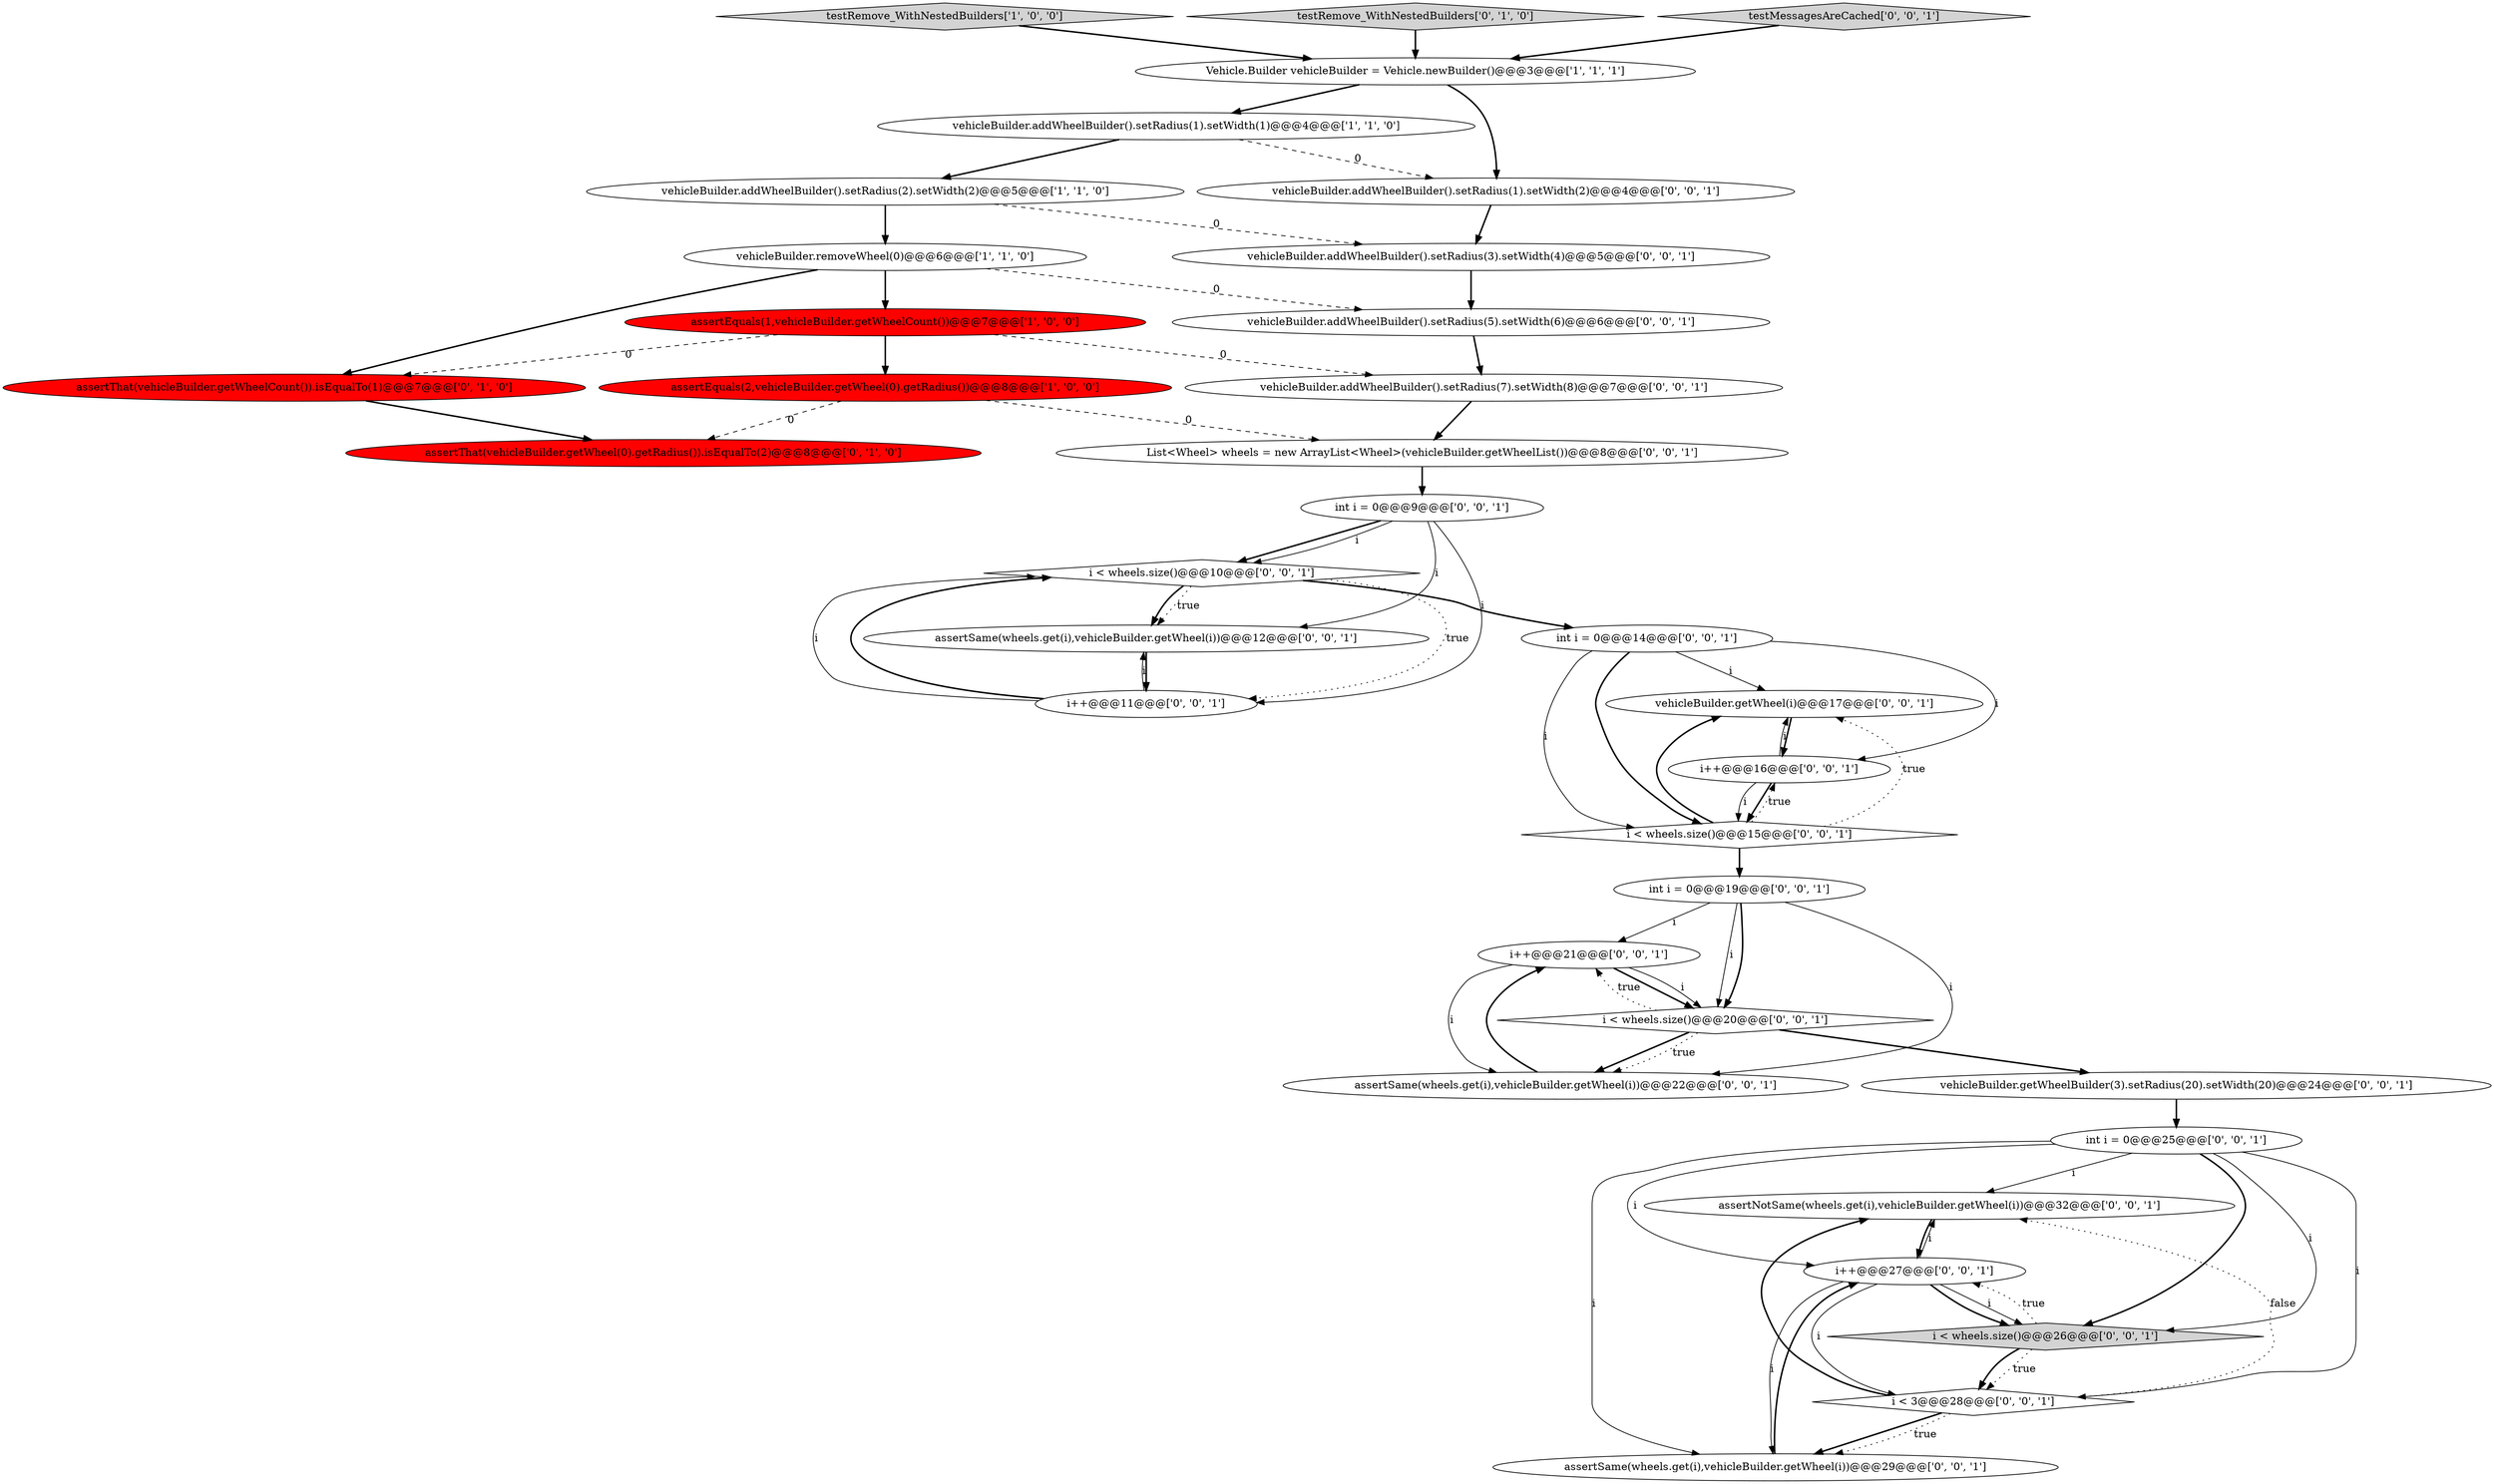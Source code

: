 digraph {
15 [style = filled, label = "int i = 0@@@14@@@['0', '0', '1']", fillcolor = white, shape = ellipse image = "AAA0AAABBB3BBB"];
12 [style = filled, label = "int i = 0@@@25@@@['0', '0', '1']", fillcolor = white, shape = ellipse image = "AAA0AAABBB3BBB"];
5 [style = filled, label = "assertEquals(1,vehicleBuilder.getWheelCount())@@@7@@@['1', '0', '0']", fillcolor = red, shape = ellipse image = "AAA1AAABBB1BBB"];
30 [style = filled, label = "assertSame(wheels.get(i),vehicleBuilder.getWheel(i))@@@12@@@['0', '0', '1']", fillcolor = white, shape = ellipse image = "AAA0AAABBB3BBB"];
23 [style = filled, label = "i++@@@21@@@['0', '0', '1']", fillcolor = white, shape = ellipse image = "AAA0AAABBB3BBB"];
27 [style = filled, label = "vehicleBuilder.addWheelBuilder().setRadius(5).setWidth(6)@@@6@@@['0', '0', '1']", fillcolor = white, shape = ellipse image = "AAA0AAABBB3BBB"];
4 [style = filled, label = "vehicleBuilder.addWheelBuilder().setRadius(1).setWidth(1)@@@4@@@['1', '1', '0']", fillcolor = white, shape = ellipse image = "AAA0AAABBB1BBB"];
16 [style = filled, label = "List<Wheel> wheels = new ArrayList<Wheel>(vehicleBuilder.getWheelList())@@@8@@@['0', '0', '1']", fillcolor = white, shape = ellipse image = "AAA0AAABBB3BBB"];
25 [style = filled, label = "vehicleBuilder.getWheel(i)@@@17@@@['0', '0', '1']", fillcolor = white, shape = ellipse image = "AAA0AAABBB3BBB"];
22 [style = filled, label = "assertNotSame(wheels.get(i),vehicleBuilder.getWheel(i))@@@32@@@['0', '0', '1']", fillcolor = white, shape = ellipse image = "AAA0AAABBB3BBB"];
2 [style = filled, label = "Vehicle.Builder vehicleBuilder = Vehicle.newBuilder()@@@3@@@['1', '1', '1']", fillcolor = white, shape = ellipse image = "AAA0AAABBB1BBB"];
13 [style = filled, label = "i < wheels.size()@@@26@@@['0', '0', '1']", fillcolor = lightgray, shape = diamond image = "AAA0AAABBB3BBB"];
34 [style = filled, label = "i < 3@@@28@@@['0', '0', '1']", fillcolor = white, shape = diamond image = "AAA0AAABBB3BBB"];
26 [style = filled, label = "vehicleBuilder.addWheelBuilder().setRadius(7).setWidth(8)@@@7@@@['0', '0', '1']", fillcolor = white, shape = ellipse image = "AAA0AAABBB3BBB"];
24 [style = filled, label = "i < wheels.size()@@@10@@@['0', '0', '1']", fillcolor = white, shape = diamond image = "AAA0AAABBB3BBB"];
28 [style = filled, label = "vehicleBuilder.addWheelBuilder().setRadius(3).setWidth(4)@@@5@@@['0', '0', '1']", fillcolor = white, shape = ellipse image = "AAA0AAABBB3BBB"];
17 [style = filled, label = "vehicleBuilder.addWheelBuilder().setRadius(1).setWidth(2)@@@4@@@['0', '0', '1']", fillcolor = white, shape = ellipse image = "AAA0AAABBB3BBB"];
8 [style = filled, label = "assertThat(vehicleBuilder.getWheel(0).getRadius()).isEqualTo(2)@@@8@@@['0', '1', '0']", fillcolor = red, shape = ellipse image = "AAA1AAABBB2BBB"];
32 [style = filled, label = "i++@@@16@@@['0', '0', '1']", fillcolor = white, shape = ellipse image = "AAA0AAABBB3BBB"];
3 [style = filled, label = "assertEquals(2,vehicleBuilder.getWheel(0).getRadius())@@@8@@@['1', '0', '0']", fillcolor = red, shape = ellipse image = "AAA1AAABBB1BBB"];
20 [style = filled, label = "assertSame(wheels.get(i),vehicleBuilder.getWheel(i))@@@29@@@['0', '0', '1']", fillcolor = white, shape = ellipse image = "AAA0AAABBB3BBB"];
18 [style = filled, label = "i < wheels.size()@@@15@@@['0', '0', '1']", fillcolor = white, shape = diamond image = "AAA0AAABBB3BBB"];
6 [style = filled, label = "testRemove_WithNestedBuilders['1', '0', '0']", fillcolor = lightgray, shape = diamond image = "AAA0AAABBB1BBB"];
33 [style = filled, label = "int i = 0@@@19@@@['0', '0', '1']", fillcolor = white, shape = ellipse image = "AAA0AAABBB3BBB"];
10 [style = filled, label = "i++@@@27@@@['0', '0', '1']", fillcolor = white, shape = ellipse image = "AAA0AAABBB3BBB"];
21 [style = filled, label = "i < wheels.size()@@@20@@@['0', '0', '1']", fillcolor = white, shape = diamond image = "AAA0AAABBB3BBB"];
7 [style = filled, label = "testRemove_WithNestedBuilders['0', '1', '0']", fillcolor = lightgray, shape = diamond image = "AAA0AAABBB2BBB"];
1 [style = filled, label = "vehicleBuilder.removeWheel(0)@@@6@@@['1', '1', '0']", fillcolor = white, shape = ellipse image = "AAA0AAABBB1BBB"];
9 [style = filled, label = "assertThat(vehicleBuilder.getWheelCount()).isEqualTo(1)@@@7@@@['0', '1', '0']", fillcolor = red, shape = ellipse image = "AAA1AAABBB2BBB"];
29 [style = filled, label = "i++@@@11@@@['0', '0', '1']", fillcolor = white, shape = ellipse image = "AAA0AAABBB3BBB"];
11 [style = filled, label = "testMessagesAreCached['0', '0', '1']", fillcolor = lightgray, shape = diamond image = "AAA0AAABBB3BBB"];
14 [style = filled, label = "int i = 0@@@9@@@['0', '0', '1']", fillcolor = white, shape = ellipse image = "AAA0AAABBB3BBB"];
19 [style = filled, label = "assertSame(wheels.get(i),vehicleBuilder.getWheel(i))@@@22@@@['0', '0', '1']", fillcolor = white, shape = ellipse image = "AAA0AAABBB3BBB"];
31 [style = filled, label = "vehicleBuilder.getWheelBuilder(3).setRadius(20).setWidth(20)@@@24@@@['0', '0', '1']", fillcolor = white, shape = ellipse image = "AAA0AAABBB3BBB"];
0 [style = filled, label = "vehicleBuilder.addWheelBuilder().setRadius(2).setWidth(2)@@@5@@@['1', '1', '0']", fillcolor = white, shape = ellipse image = "AAA0AAABBB1BBB"];
1->5 [style = bold, label=""];
5->3 [style = bold, label=""];
2->17 [style = bold, label=""];
14->24 [style = bold, label=""];
13->34 [style = bold, label=""];
34->20 [style = bold, label=""];
15->25 [style = solid, label="i"];
21->19 [style = bold, label=""];
29->30 [style = solid, label="i"];
12->20 [style = solid, label="i"];
24->15 [style = bold, label=""];
18->25 [style = dotted, label="true"];
4->17 [style = dashed, label="0"];
5->26 [style = dashed, label="0"];
1->27 [style = dashed, label="0"];
24->29 [style = dotted, label="true"];
15->18 [style = solid, label="i"];
12->22 [style = solid, label="i"];
18->33 [style = bold, label=""];
25->32 [style = bold, label=""];
5->9 [style = dashed, label="0"];
15->32 [style = solid, label="i"];
12->10 [style = solid, label="i"];
10->34 [style = solid, label="i"];
33->21 [style = solid, label="i"];
24->30 [style = dotted, label="true"];
23->19 [style = solid, label="i"];
34->20 [style = dotted, label="true"];
9->8 [style = bold, label=""];
13->10 [style = dotted, label="true"];
2->4 [style = bold, label=""];
15->18 [style = bold, label=""];
10->13 [style = solid, label="i"];
30->29 [style = bold, label=""];
31->12 [style = bold, label=""];
11->2 [style = bold, label=""];
1->9 [style = bold, label=""];
18->32 [style = dotted, label="true"];
4->0 [style = bold, label=""];
24->30 [style = bold, label=""];
34->22 [style = bold, label=""];
6->2 [style = bold, label=""];
20->10 [style = bold, label=""];
29->24 [style = solid, label="i"];
26->16 [style = bold, label=""];
12->13 [style = bold, label=""];
17->28 [style = bold, label=""];
33->23 [style = solid, label="i"];
21->31 [style = bold, label=""];
32->18 [style = solid, label="i"];
14->30 [style = solid, label="i"];
34->22 [style = dotted, label="false"];
14->24 [style = solid, label="i"];
23->21 [style = bold, label=""];
10->13 [style = bold, label=""];
14->29 [style = solid, label="i"];
7->2 [style = bold, label=""];
0->1 [style = bold, label=""];
19->23 [style = bold, label=""];
21->23 [style = dotted, label="true"];
21->19 [style = dotted, label="true"];
12->13 [style = solid, label="i"];
10->22 [style = solid, label="i"];
0->28 [style = dashed, label="0"];
22->10 [style = bold, label=""];
18->25 [style = bold, label=""];
23->21 [style = solid, label="i"];
3->8 [style = dashed, label="0"];
16->14 [style = bold, label=""];
32->25 [style = solid, label="i"];
28->27 [style = bold, label=""];
32->18 [style = bold, label=""];
33->19 [style = solid, label="i"];
33->21 [style = bold, label=""];
12->34 [style = solid, label="i"];
29->24 [style = bold, label=""];
3->16 [style = dashed, label="0"];
10->20 [style = solid, label="i"];
13->34 [style = dotted, label="true"];
27->26 [style = bold, label=""];
}
